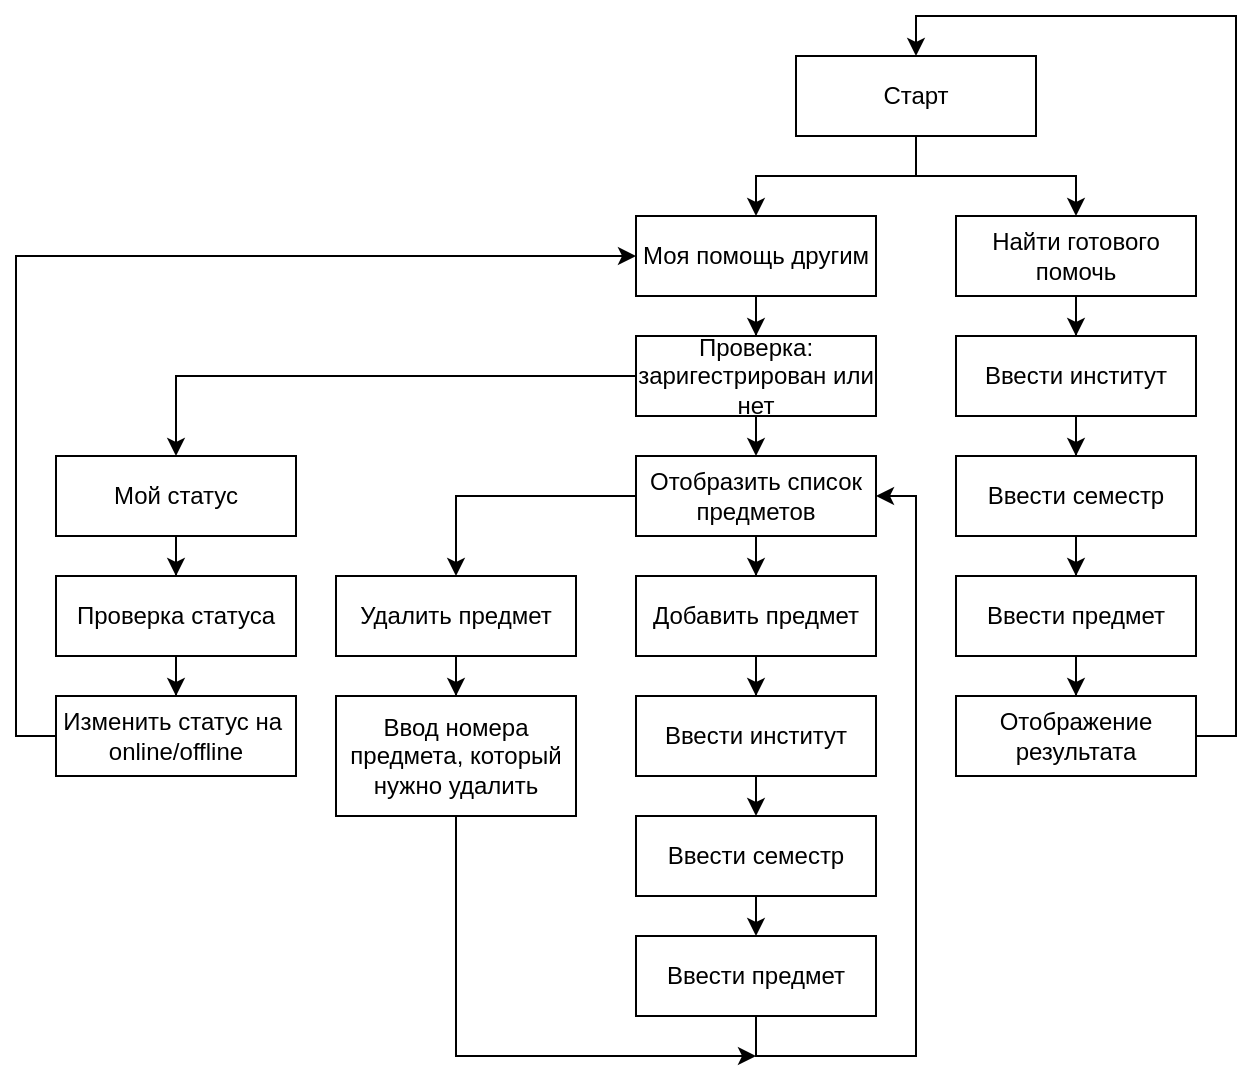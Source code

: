 <mxfile version="14.4.2" type="github" pages="2">
  <diagram name="Page-1" id="2c0d36ab-eaac-3732-788b-9136903baeff">
    <mxGraphModel dx="1185" dy="669" grid="1" gridSize="10" guides="1" tooltips="1" connect="1" arrows="1" fold="1" page="1" pageScale="1.5" pageWidth="1169" pageHeight="827" background="#ffffff" math="0" shadow="0">
      <root>
        <mxCell id="0" />
        <mxCell id="1" parent="0" />
        <mxCell id="18bI2Gpv_D0XGbEQlD2E-140" style="edgeStyle=orthogonalEdgeStyle;rounded=0;orthogonalLoop=1;jettySize=auto;html=1;entryX=0.5;entryY=0;entryDx=0;entryDy=0;" edge="1" parent="1" source="18bI2Gpv_D0XGbEQlD2E-123" target="18bI2Gpv_D0XGbEQlD2E-125">
          <mxGeometry relative="1" as="geometry" />
        </mxCell>
        <mxCell id="18bI2Gpv_D0XGbEQlD2E-141" style="edgeStyle=orthogonalEdgeStyle;rounded=0;orthogonalLoop=1;jettySize=auto;html=1;" edge="1" parent="1" source="18bI2Gpv_D0XGbEQlD2E-123" target="18bI2Gpv_D0XGbEQlD2E-124">
          <mxGeometry relative="1" as="geometry" />
        </mxCell>
        <mxCell id="18bI2Gpv_D0XGbEQlD2E-123" value="Старт" style="rounded=0;whiteSpace=wrap;html=1;" vertex="1" parent="1">
          <mxGeometry x="680" y="120" width="120" height="40" as="geometry" />
        </mxCell>
        <mxCell id="18bI2Gpv_D0XGbEQlD2E-143" style="edgeStyle=orthogonalEdgeStyle;rounded=0;orthogonalLoop=1;jettySize=auto;html=1;" edge="1" parent="1" source="18bI2Gpv_D0XGbEQlD2E-124" target="18bI2Gpv_D0XGbEQlD2E-126">
          <mxGeometry relative="1" as="geometry" />
        </mxCell>
        <mxCell id="18bI2Gpv_D0XGbEQlD2E-124" value="Найти готового помочь" style="rounded=0;whiteSpace=wrap;html=1;" vertex="1" parent="1">
          <mxGeometry x="760" y="200" width="120" height="40" as="geometry" />
        </mxCell>
        <mxCell id="18bI2Gpv_D0XGbEQlD2E-142" style="edgeStyle=orthogonalEdgeStyle;rounded=0;orthogonalLoop=1;jettySize=auto;html=1;" edge="1" parent="1" source="18bI2Gpv_D0XGbEQlD2E-125" target="18bI2Gpv_D0XGbEQlD2E-130">
          <mxGeometry relative="1" as="geometry" />
        </mxCell>
        <mxCell id="18bI2Gpv_D0XGbEQlD2E-125" value="Моя помощь другим" style="rounded=0;whiteSpace=wrap;html=1;" vertex="1" parent="1">
          <mxGeometry x="600" y="200" width="120" height="40" as="geometry" />
        </mxCell>
        <mxCell id="18bI2Gpv_D0XGbEQlD2E-144" style="edgeStyle=orthogonalEdgeStyle;rounded=0;orthogonalLoop=1;jettySize=auto;html=1;" edge="1" parent="1" source="18bI2Gpv_D0XGbEQlD2E-126" target="18bI2Gpv_D0XGbEQlD2E-127">
          <mxGeometry relative="1" as="geometry" />
        </mxCell>
        <mxCell id="18bI2Gpv_D0XGbEQlD2E-126" value="Ввести институт" style="rounded=0;whiteSpace=wrap;html=1;" vertex="1" parent="1">
          <mxGeometry x="760" y="260" width="120" height="40" as="geometry" />
        </mxCell>
        <mxCell id="18bI2Gpv_D0XGbEQlD2E-145" style="edgeStyle=orthogonalEdgeStyle;rounded=0;orthogonalLoop=1;jettySize=auto;html=1;exitX=0.5;exitY=1;exitDx=0;exitDy=0;" edge="1" parent="1" source="18bI2Gpv_D0XGbEQlD2E-127" target="18bI2Gpv_D0XGbEQlD2E-128">
          <mxGeometry relative="1" as="geometry" />
        </mxCell>
        <mxCell id="18bI2Gpv_D0XGbEQlD2E-127" value="Ввести семестр" style="rounded=0;whiteSpace=wrap;html=1;" vertex="1" parent="1">
          <mxGeometry x="760" y="320" width="120" height="40" as="geometry" />
        </mxCell>
        <mxCell id="18bI2Gpv_D0XGbEQlD2E-146" style="edgeStyle=orthogonalEdgeStyle;rounded=0;orthogonalLoop=1;jettySize=auto;html=1;exitX=0.5;exitY=1;exitDx=0;exitDy=0;" edge="1" parent="1" source="18bI2Gpv_D0XGbEQlD2E-128" target="18bI2Gpv_D0XGbEQlD2E-129">
          <mxGeometry relative="1" as="geometry" />
        </mxCell>
        <mxCell id="18bI2Gpv_D0XGbEQlD2E-128" value="Ввести предмет" style="rounded=0;whiteSpace=wrap;html=1;" vertex="1" parent="1">
          <mxGeometry x="760" y="380" width="120" height="40" as="geometry" />
        </mxCell>
        <mxCell id="18bI2Gpv_D0XGbEQlD2E-162" style="edgeStyle=orthogonalEdgeStyle;rounded=0;orthogonalLoop=1;jettySize=auto;html=1;entryX=0.5;entryY=0;entryDx=0;entryDy=0;" edge="1" parent="1" source="18bI2Gpv_D0XGbEQlD2E-129" target="18bI2Gpv_D0XGbEQlD2E-123">
          <mxGeometry relative="1" as="geometry">
            <Array as="points">
              <mxPoint x="900" y="460" />
              <mxPoint x="900" y="100" />
              <mxPoint x="740" y="100" />
            </Array>
          </mxGeometry>
        </mxCell>
        <mxCell id="18bI2Gpv_D0XGbEQlD2E-129" value="Отображение результата" style="rounded=0;whiteSpace=wrap;html=1;" vertex="1" parent="1">
          <mxGeometry x="760" y="440" width="120" height="40" as="geometry" />
        </mxCell>
        <mxCell id="18bI2Gpv_D0XGbEQlD2E-148" style="edgeStyle=orthogonalEdgeStyle;rounded=0;orthogonalLoop=1;jettySize=auto;html=1;exitX=0.5;exitY=1;exitDx=0;exitDy=0;entryX=0.5;entryY=0;entryDx=0;entryDy=0;" edge="1" parent="1" source="18bI2Gpv_D0XGbEQlD2E-130" target="18bI2Gpv_D0XGbEQlD2E-132">
          <mxGeometry relative="1" as="geometry" />
        </mxCell>
        <mxCell id="18bI2Gpv_D0XGbEQlD2E-158" style="edgeStyle=orthogonalEdgeStyle;rounded=0;orthogonalLoop=1;jettySize=auto;html=1;" edge="1" parent="1" source="18bI2Gpv_D0XGbEQlD2E-130" target="18bI2Gpv_D0XGbEQlD2E-131">
          <mxGeometry relative="1" as="geometry" />
        </mxCell>
        <mxCell id="18bI2Gpv_D0XGbEQlD2E-130" value="Проверка: заригестрирован или нет" style="rounded=0;whiteSpace=wrap;html=1;" vertex="1" parent="1">
          <mxGeometry x="600" y="260" width="120" height="40" as="geometry" />
        </mxCell>
        <mxCell id="18bI2Gpv_D0XGbEQlD2E-163" style="edgeStyle=orthogonalEdgeStyle;rounded=0;orthogonalLoop=1;jettySize=auto;html=1;" edge="1" parent="1" source="18bI2Gpv_D0XGbEQlD2E-131" target="18bI2Gpv_D0XGbEQlD2E-159">
          <mxGeometry relative="1" as="geometry" />
        </mxCell>
        <mxCell id="18bI2Gpv_D0XGbEQlD2E-131" value="Мой статус" style="rounded=0;whiteSpace=wrap;html=1;" vertex="1" parent="1">
          <mxGeometry x="310" y="320" width="120" height="40" as="geometry" />
        </mxCell>
        <mxCell id="18bI2Gpv_D0XGbEQlD2E-149" style="edgeStyle=orthogonalEdgeStyle;rounded=0;orthogonalLoop=1;jettySize=auto;html=1;exitX=0.5;exitY=1;exitDx=0;exitDy=0;" edge="1" parent="1" source="18bI2Gpv_D0XGbEQlD2E-132" target="18bI2Gpv_D0XGbEQlD2E-133">
          <mxGeometry relative="1" as="geometry" />
        </mxCell>
        <mxCell id="18bI2Gpv_D0XGbEQlD2E-156" style="edgeStyle=orthogonalEdgeStyle;rounded=0;orthogonalLoop=1;jettySize=auto;html=1;" edge="1" parent="1" source="18bI2Gpv_D0XGbEQlD2E-132" target="18bI2Gpv_D0XGbEQlD2E-134">
          <mxGeometry relative="1" as="geometry" />
        </mxCell>
        <mxCell id="18bI2Gpv_D0XGbEQlD2E-132" value="Отобразить список предметов" style="rounded=0;whiteSpace=wrap;html=1;" vertex="1" parent="1">
          <mxGeometry x="600" y="320" width="120" height="40" as="geometry" />
        </mxCell>
        <mxCell id="18bI2Gpv_D0XGbEQlD2E-150" style="edgeStyle=orthogonalEdgeStyle;rounded=0;orthogonalLoop=1;jettySize=auto;html=1;exitX=0.5;exitY=1;exitDx=0;exitDy=0;" edge="1" parent="1" source="18bI2Gpv_D0XGbEQlD2E-133" target="18bI2Gpv_D0XGbEQlD2E-135">
          <mxGeometry relative="1" as="geometry" />
        </mxCell>
        <mxCell id="18bI2Gpv_D0XGbEQlD2E-133" value="Добавить предмет" style="rounded=0;whiteSpace=wrap;html=1;" vertex="1" parent="1">
          <mxGeometry x="600" y="380" width="120" height="40" as="geometry" />
        </mxCell>
        <mxCell id="18bI2Gpv_D0XGbEQlD2E-157" style="edgeStyle=orthogonalEdgeStyle;rounded=0;orthogonalLoop=1;jettySize=auto;html=1;entryX=0.5;entryY=0;entryDx=0;entryDy=0;" edge="1" parent="1" source="18bI2Gpv_D0XGbEQlD2E-134" target="18bI2Gpv_D0XGbEQlD2E-138">
          <mxGeometry relative="1" as="geometry" />
        </mxCell>
        <mxCell id="18bI2Gpv_D0XGbEQlD2E-134" value="Удалить предмет" style="rounded=0;whiteSpace=wrap;html=1;" vertex="1" parent="1">
          <mxGeometry x="450" y="380" width="120" height="40" as="geometry" />
        </mxCell>
        <mxCell id="18bI2Gpv_D0XGbEQlD2E-151" style="edgeStyle=orthogonalEdgeStyle;rounded=0;orthogonalLoop=1;jettySize=auto;html=1;exitX=0.5;exitY=1;exitDx=0;exitDy=0;entryX=0.5;entryY=0;entryDx=0;entryDy=0;" edge="1" parent="1" source="18bI2Gpv_D0XGbEQlD2E-135" target="18bI2Gpv_D0XGbEQlD2E-136">
          <mxGeometry relative="1" as="geometry" />
        </mxCell>
        <mxCell id="18bI2Gpv_D0XGbEQlD2E-135" value="Ввести институт" style="rounded=0;whiteSpace=wrap;html=1;" vertex="1" parent="1">
          <mxGeometry x="600" y="440" width="120" height="40" as="geometry" />
        </mxCell>
        <mxCell id="18bI2Gpv_D0XGbEQlD2E-153" style="edgeStyle=orthogonalEdgeStyle;rounded=0;orthogonalLoop=1;jettySize=auto;html=1;exitX=0.5;exitY=1;exitDx=0;exitDy=0;entryX=0.5;entryY=0;entryDx=0;entryDy=0;" edge="1" parent="1" source="18bI2Gpv_D0XGbEQlD2E-136" target="18bI2Gpv_D0XGbEQlD2E-137">
          <mxGeometry relative="1" as="geometry" />
        </mxCell>
        <mxCell id="18bI2Gpv_D0XGbEQlD2E-136" value="Ввести семестр" style="rounded=0;whiteSpace=wrap;html=1;" vertex="1" parent="1">
          <mxGeometry x="600" y="500" width="120" height="40" as="geometry" />
        </mxCell>
        <mxCell id="18bI2Gpv_D0XGbEQlD2E-154" style="edgeStyle=orthogonalEdgeStyle;rounded=0;orthogonalLoop=1;jettySize=auto;html=1;exitX=0.5;exitY=1;exitDx=0;exitDy=0;entryX=1;entryY=0.5;entryDx=0;entryDy=0;" edge="1" parent="1" source="18bI2Gpv_D0XGbEQlD2E-137" target="18bI2Gpv_D0XGbEQlD2E-132">
          <mxGeometry relative="1" as="geometry">
            <Array as="points">
              <mxPoint x="660" y="620" />
              <mxPoint x="740" y="620" />
              <mxPoint x="740" y="340" />
            </Array>
          </mxGeometry>
        </mxCell>
        <mxCell id="18bI2Gpv_D0XGbEQlD2E-137" value="Ввести предмет" style="rounded=0;whiteSpace=wrap;html=1;" vertex="1" parent="1">
          <mxGeometry x="600" y="560" width="120" height="40" as="geometry" />
        </mxCell>
        <mxCell id="18bI2Gpv_D0XGbEQlD2E-155" style="edgeStyle=orthogonalEdgeStyle;rounded=0;orthogonalLoop=1;jettySize=auto;html=1;" edge="1" parent="1" source="18bI2Gpv_D0XGbEQlD2E-138">
          <mxGeometry relative="1" as="geometry">
            <mxPoint x="660" y="620" as="targetPoint" />
            <Array as="points">
              <mxPoint x="510" y="620" />
            </Array>
          </mxGeometry>
        </mxCell>
        <mxCell id="18bI2Gpv_D0XGbEQlD2E-138" value="Ввод номера предмета, который нужно удалить" style="rounded=0;whiteSpace=wrap;html=1;" vertex="1" parent="1">
          <mxGeometry x="450" y="440" width="120" height="60" as="geometry" />
        </mxCell>
        <mxCell id="18bI2Gpv_D0XGbEQlD2E-164" style="edgeStyle=orthogonalEdgeStyle;rounded=0;orthogonalLoop=1;jettySize=auto;html=1;entryX=0.5;entryY=0;entryDx=0;entryDy=0;" edge="1" parent="1" source="18bI2Gpv_D0XGbEQlD2E-159" target="18bI2Gpv_D0XGbEQlD2E-161">
          <mxGeometry relative="1" as="geometry" />
        </mxCell>
        <mxCell id="18bI2Gpv_D0XGbEQlD2E-159" value="Проверка статуса" style="rounded=0;whiteSpace=wrap;html=1;" vertex="1" parent="1">
          <mxGeometry x="310" y="380" width="120" height="40" as="geometry" />
        </mxCell>
        <mxCell id="18bI2Gpv_D0XGbEQlD2E-165" style="edgeStyle=orthogonalEdgeStyle;rounded=0;orthogonalLoop=1;jettySize=auto;html=1;entryX=0;entryY=0.5;entryDx=0;entryDy=0;" edge="1" parent="1" source="18bI2Gpv_D0XGbEQlD2E-161" target="18bI2Gpv_D0XGbEQlD2E-125">
          <mxGeometry relative="1" as="geometry">
            <Array as="points">
              <mxPoint x="290" y="460" />
              <mxPoint x="290" y="220" />
            </Array>
          </mxGeometry>
        </mxCell>
        <mxCell id="18bI2Gpv_D0XGbEQlD2E-161" value="Изменить статус на&amp;nbsp;&lt;br&gt;online/offline" style="rounded=0;whiteSpace=wrap;html=1;" vertex="1" parent="1">
          <mxGeometry x="310" y="440" width="120" height="40" as="geometry" />
        </mxCell>
      </root>
    </mxGraphModel>
  </diagram>
  <diagram id="xmp148l-0HZ3-1KYkyfQ" name="Структура БД">
    <mxGraphModel dx="2249" dy="803" grid="1" gridSize="10" guides="1" tooltips="1" connect="1" arrows="1" fold="1" page="1" pageScale="1" pageWidth="827" pageHeight="1169" math="0" shadow="0">
      <root>
        <mxCell id="_WCKPDGFkMjcrODgfdkk-0" />
        <mxCell id="_WCKPDGFkMjcrODgfdkk-1" parent="_WCKPDGFkMjcrODgfdkk-0" />
        <mxCell id="_WCKPDGFkMjcrODgfdkk-2" value="Структура бд" style="text;html=1;strokeColor=none;fillColor=none;align=center;verticalAlign=middle;whiteSpace=wrap;rounded=0;" parent="_WCKPDGFkMjcrODgfdkk-1" vertex="1">
          <mxGeometry x="100" y="30" width="190" height="20" as="geometry" />
        </mxCell>
        <mxCell id="_WCKPDGFkMjcrODgfdkk-11" style="edgeStyle=orthogonalEdgeStyle;rounded=0;orthogonalLoop=1;jettySize=auto;html=1;entryX=0;entryY=0.5;entryDx=0;entryDy=0;" parent="_WCKPDGFkMjcrODgfdkk-1" source="_WCKPDGFkMjcrODgfdkk-6" target="_WCKPDGFkMjcrODgfdkk-8" edge="1">
          <mxGeometry relative="1" as="geometry" />
        </mxCell>
        <mxCell id="riAXjel8Z0QGoho-0wW--1" style="edgeStyle=orthogonalEdgeStyle;rounded=0;orthogonalLoop=1;jettySize=auto;html=1;entryX=0;entryY=0.5;entryDx=0;entryDy=0;" parent="_WCKPDGFkMjcrODgfdkk-1" source="_WCKPDGFkMjcrODgfdkk-6" target="riAXjel8Z0QGoho-0wW--0" edge="1">
          <mxGeometry relative="1" as="geometry" />
        </mxCell>
        <mxCell id="riAXjel8Z0QGoho-0wW--2" style="edgeStyle=orthogonalEdgeStyle;rounded=0;orthogonalLoop=1;jettySize=auto;html=1;entryX=0;entryY=0.5;entryDx=0;entryDy=0;" parent="_WCKPDGFkMjcrODgfdkk-1" source="_WCKPDGFkMjcrODgfdkk-6" target="_WCKPDGFkMjcrODgfdkk-7" edge="1">
          <mxGeometry relative="1" as="geometry" />
        </mxCell>
        <mxCell id="od5x0pfxAyM6NbwkPHwQ-3" style="edgeStyle=orthogonalEdgeStyle;rounded=0;orthogonalLoop=1;jettySize=auto;html=1;entryX=0;entryY=0.5;entryDx=0;entryDy=0;" edge="1" parent="_WCKPDGFkMjcrODgfdkk-1" source="_WCKPDGFkMjcrODgfdkk-6" target="od5x0pfxAyM6NbwkPHwQ-2">
          <mxGeometry relative="1" as="geometry" />
        </mxCell>
        <mxCell id="_WCKPDGFkMjcrODgfdkk-6" value="Пользователь" style="rounded=0;whiteSpace=wrap;html=1;" parent="_WCKPDGFkMjcrODgfdkk-1" vertex="1">
          <mxGeometry x="55" y="200" width="120" height="40" as="geometry" />
        </mxCell>
        <mxCell id="_WCKPDGFkMjcrODgfdkk-7" value="Статус(Bol)" style="rounded=0;whiteSpace=wrap;html=1;" parent="_WCKPDGFkMjcrODgfdkk-1" vertex="1">
          <mxGeometry x="215" y="140" width="120" height="40" as="geometry" />
        </mxCell>
        <mxCell id="_WCKPDGFkMjcrODgfdkk-8" value="Отображаемое имя" style="rounded=0;whiteSpace=wrap;html=1;" parent="_WCKPDGFkMjcrODgfdkk-1" vertex="1">
          <mxGeometry x="215" y="240" width="120" height="40" as="geometry" />
        </mxCell>
        <mxCell id="_WCKPDGFkMjcrODgfdkk-12" value="Класс" style="text;html=1;strokeColor=none;fillColor=none;align=center;verticalAlign=middle;whiteSpace=wrap;rounded=0;" parent="_WCKPDGFkMjcrODgfdkk-1" vertex="1">
          <mxGeometry x="90" y="60" width="40" height="20" as="geometry" />
        </mxCell>
        <mxCell id="_WCKPDGFkMjcrODgfdkk-13" value="Поля" style="text;html=1;strokeColor=none;fillColor=none;align=center;verticalAlign=middle;whiteSpace=wrap;rounded=0;" parent="_WCKPDGFkMjcrODgfdkk-1" vertex="1">
          <mxGeometry x="258" y="60" width="40" height="20" as="geometry" />
        </mxCell>
        <mxCell id="_WCKPDGFkMjcrODgfdkk-20" style="edgeStyle=orthogonalEdgeStyle;rounded=0;orthogonalLoop=1;jettySize=auto;html=1;exitX=1;exitY=0.5;exitDx=0;exitDy=0;" parent="_WCKPDGFkMjcrODgfdkk-1" source="_WCKPDGFkMjcrODgfdkk-14" target="_WCKPDGFkMjcrODgfdkk-15" edge="1">
          <mxGeometry relative="1" as="geometry" />
        </mxCell>
        <mxCell id="_WCKPDGFkMjcrODgfdkk-21" style="edgeStyle=orthogonalEdgeStyle;rounded=0;orthogonalLoop=1;jettySize=auto;html=1;entryX=0;entryY=0.5;entryDx=0;entryDy=0;" parent="_WCKPDGFkMjcrODgfdkk-1" source="_WCKPDGFkMjcrODgfdkk-14" target="_WCKPDGFkMjcrODgfdkk-17" edge="1">
          <mxGeometry relative="1" as="geometry" />
        </mxCell>
        <mxCell id="od5x0pfxAyM6NbwkPHwQ-1" style="edgeStyle=orthogonalEdgeStyle;rounded=0;orthogonalLoop=1;jettySize=auto;html=1;entryX=0;entryY=0.5;entryDx=0;entryDy=0;" edge="1" parent="_WCKPDGFkMjcrODgfdkk-1" source="_WCKPDGFkMjcrODgfdkk-14" target="od5x0pfxAyM6NbwkPHwQ-0">
          <mxGeometry relative="1" as="geometry" />
        </mxCell>
        <mxCell id="_WCKPDGFkMjcrODgfdkk-14" value="Предмет" style="rounded=0;whiteSpace=wrap;html=1;" parent="_WCKPDGFkMjcrODgfdkk-1" vertex="1">
          <mxGeometry x="55" y="354" width="120" height="40" as="geometry" />
        </mxCell>
        <mxCell id="_WCKPDGFkMjcrODgfdkk-15" value="Отображаемое имя" style="rounded=0;whiteSpace=wrap;html=1;" parent="_WCKPDGFkMjcrODgfdkk-1" vertex="1">
          <mxGeometry x="215" y="354" width="120" height="40" as="geometry" />
        </mxCell>
        <mxCell id="_WCKPDGFkMjcrODgfdkk-17" value="Массив пользователей" style="rounded=0;whiteSpace=wrap;html=1;" parent="_WCKPDGFkMjcrODgfdkk-1" vertex="1">
          <mxGeometry x="215" y="404" width="120" height="40" as="geometry" />
        </mxCell>
        <mxCell id="_WCKPDGFkMjcrODgfdkk-25" style="edgeStyle=orthogonalEdgeStyle;rounded=0;orthogonalLoop=1;jettySize=auto;html=1;entryX=0;entryY=0.5;entryDx=0;entryDy=0;" parent="_WCKPDGFkMjcrODgfdkk-1" source="_WCKPDGFkMjcrODgfdkk-22" target="_WCKPDGFkMjcrODgfdkk-23" edge="1">
          <mxGeometry relative="1" as="geometry" />
        </mxCell>
        <mxCell id="_WCKPDGFkMjcrODgfdkk-26" style="edgeStyle=orthogonalEdgeStyle;rounded=0;orthogonalLoop=1;jettySize=auto;html=1;entryX=0;entryY=0.5;entryDx=0;entryDy=0;" parent="_WCKPDGFkMjcrODgfdkk-1" source="_WCKPDGFkMjcrODgfdkk-22" target="_WCKPDGFkMjcrODgfdkk-24" edge="1">
          <mxGeometry relative="1" as="geometry" />
        </mxCell>
        <mxCell id="_WCKPDGFkMjcrODgfdkk-22" value="Семестр" style="rounded=0;whiteSpace=wrap;html=1;" parent="_WCKPDGFkMjcrODgfdkk-1" vertex="1">
          <mxGeometry x="55" y="474" width="120" height="40" as="geometry" />
        </mxCell>
        <mxCell id="_WCKPDGFkMjcrODgfdkk-23" value="Номер курса" style="rounded=0;whiteSpace=wrap;html=1;" parent="_WCKPDGFkMjcrODgfdkk-1" vertex="1">
          <mxGeometry x="215" y="474" width="120" height="40" as="geometry" />
        </mxCell>
        <mxCell id="_WCKPDGFkMjcrODgfdkk-24" value="Массив Предметов" style="rounded=0;whiteSpace=wrap;html=1;" parent="_WCKPDGFkMjcrODgfdkk-1" vertex="1">
          <mxGeometry x="215" y="524" width="120" height="40" as="geometry" />
        </mxCell>
        <mxCell id="_WCKPDGFkMjcrODgfdkk-27" style="edgeStyle=orthogonalEdgeStyle;rounded=0;orthogonalLoop=1;jettySize=auto;html=1;entryX=0;entryY=0.5;entryDx=0;entryDy=0;" parent="_WCKPDGFkMjcrODgfdkk-1" source="_WCKPDGFkMjcrODgfdkk-29" target="_WCKPDGFkMjcrODgfdkk-30" edge="1">
          <mxGeometry relative="1" as="geometry" />
        </mxCell>
        <mxCell id="_WCKPDGFkMjcrODgfdkk-28" style="edgeStyle=orthogonalEdgeStyle;rounded=0;orthogonalLoop=1;jettySize=auto;html=1;entryX=0;entryY=0.5;entryDx=0;entryDy=0;" parent="_WCKPDGFkMjcrODgfdkk-1" source="_WCKPDGFkMjcrODgfdkk-29" target="_WCKPDGFkMjcrODgfdkk-31" edge="1">
          <mxGeometry relative="1" as="geometry" />
        </mxCell>
        <mxCell id="_WCKPDGFkMjcrODgfdkk-29" value="Институт" style="rounded=0;whiteSpace=wrap;html=1;" parent="_WCKPDGFkMjcrODgfdkk-1" vertex="1">
          <mxGeometry x="55" y="594" width="120" height="40" as="geometry" />
        </mxCell>
        <mxCell id="_WCKPDGFkMjcrODgfdkk-30" value="Отображаемое имя" style="rounded=0;whiteSpace=wrap;html=1;" parent="_WCKPDGFkMjcrODgfdkk-1" vertex="1">
          <mxGeometry x="215" y="594" width="120" height="40" as="geometry" />
        </mxCell>
        <mxCell id="_WCKPDGFkMjcrODgfdkk-31" value="Массив Семестров" style="rounded=0;whiteSpace=wrap;html=1;" parent="_WCKPDGFkMjcrODgfdkk-1" vertex="1">
          <mxGeometry x="215" y="644" width="120" height="40" as="geometry" />
        </mxCell>
        <mxCell id="_WCKPDGFkMjcrODgfdkk-32" value="" style="endArrow=classic;html=1;" parent="_WCKPDGFkMjcrODgfdkk-1" edge="1">
          <mxGeometry width="50" height="50" relative="1" as="geometry">
            <mxPoint x="1" y="90" as="sourcePoint" />
            <mxPoint x="1" y="350" as="targetPoint" />
          </mxGeometry>
        </mxCell>
        <mxCell id="_WCKPDGFkMjcrODgfdkk-33" value="" style="endArrow=classic;html=1;" parent="_WCKPDGFkMjcrODgfdkk-1" edge="1">
          <mxGeometry width="50" height="50" relative="1" as="geometry">
            <mxPoint x="1" y="350" as="sourcePoint" />
            <mxPoint x="1" y="600" as="targetPoint" />
          </mxGeometry>
        </mxCell>
        <mxCell id="_WCKPDGFkMjcrODgfdkk-39" style="edgeStyle=orthogonalEdgeStyle;rounded=0;orthogonalLoop=1;jettySize=auto;html=1;entryX=0;entryY=0.5;entryDx=0;entryDy=0;exitX=1;exitY=0.5;exitDx=0;exitDy=0;" parent="_WCKPDGFkMjcrODgfdkk-1" source="_WCKPDGFkMjcrODgfdkk-24" target="_WCKPDGFkMjcrODgfdkk-14" edge="1">
          <mxGeometry relative="1" as="geometry" />
        </mxCell>
        <mxCell id="_WCKPDGFkMjcrODgfdkk-34" value="С низу в верх" style="text;html=1;strokeColor=none;fillColor=none;align=center;verticalAlign=middle;whiteSpace=wrap;rounded=0;rotation=-90;" parent="_WCKPDGFkMjcrODgfdkk-1" vertex="1">
          <mxGeometry x="-69" y="350" width="106" height="20" as="geometry" />
        </mxCell>
        <mxCell id="_WCKPDGFkMjcrODgfdkk-41" style="edgeStyle=orthogonalEdgeStyle;rounded=0;orthogonalLoop=1;jettySize=auto;html=1;exitX=1;exitY=0.5;exitDx=0;exitDy=0;entryX=0;entryY=0.5;entryDx=0;entryDy=0;" parent="_WCKPDGFkMjcrODgfdkk-1" source="_WCKPDGFkMjcrODgfdkk-17" target="_WCKPDGFkMjcrODgfdkk-6" edge="1">
          <mxGeometry relative="1" as="geometry">
            <mxPoint x="315" y="390" as="sourcePoint" />
            <mxPoint x="35" y="220" as="targetPoint" />
            <Array as="points">
              <mxPoint x="355" y="433" />
              <mxPoint x="355" y="290" />
              <mxPoint x="35" y="290" />
              <mxPoint x="35" y="220" />
            </Array>
          </mxGeometry>
        </mxCell>
        <mxCell id="_WCKPDGFkMjcrODgfdkk-44" style="edgeStyle=orthogonalEdgeStyle;rounded=0;orthogonalLoop=1;jettySize=auto;html=1;entryX=0;entryY=0.5;entryDx=0;entryDy=0;exitX=1;exitY=0.5;exitDx=0;exitDy=0;" parent="_WCKPDGFkMjcrODgfdkk-1" source="_WCKPDGFkMjcrODgfdkk-31" target="_WCKPDGFkMjcrODgfdkk-22" edge="1">
          <mxGeometry relative="1" as="geometry">
            <mxPoint x="315" y="664" as="sourcePoint" />
            <mxPoint x="35" y="494" as="targetPoint" />
          </mxGeometry>
        </mxCell>
        <mxCell id="riAXjel8Z0QGoho-0wW--0" value="ВК айди" style="rounded=0;whiteSpace=wrap;html=1;" parent="_WCKPDGFkMjcrODgfdkk-1" vertex="1">
          <mxGeometry x="215" y="190" width="120" height="40" as="geometry" />
        </mxCell>
        <mxCell id="od5x0pfxAyM6NbwkPHwQ-0" value="Айди предмета" style="rounded=0;whiteSpace=wrap;html=1;" vertex="1" parent="_WCKPDGFkMjcrODgfdkk-1">
          <mxGeometry x="215" y="301" width="120" height="40" as="geometry" />
        </mxCell>
        <mxCell id="od5x0pfxAyM6NbwkPHwQ-2" value="Массив с айди предметов&amp;nbsp;" style="rounded=0;whiteSpace=wrap;html=1;" vertex="1" parent="_WCKPDGFkMjcrODgfdkk-1">
          <mxGeometry x="215" y="90" width="120" height="40" as="geometry" />
        </mxCell>
      </root>
    </mxGraphModel>
  </diagram>
</mxfile>
